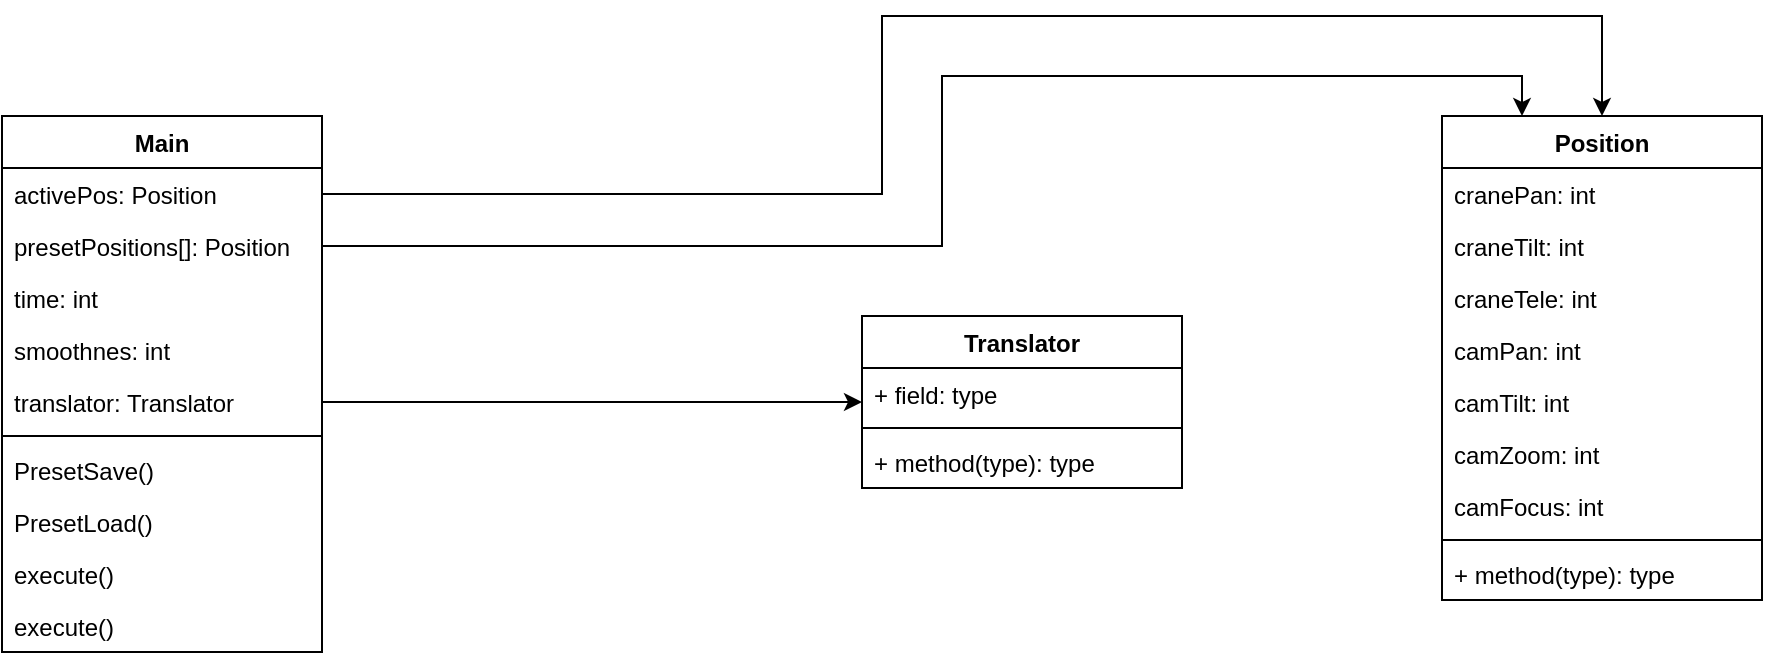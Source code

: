 <mxfile version="20.3.2" type="github">
  <diagram id="6Ul2eGUPqlu3oZChp_c1" name="Seite-1">
    <mxGraphModel dx="1422" dy="780" grid="1" gridSize="10" guides="1" tooltips="1" connect="1" arrows="1" fold="1" page="1" pageScale="1" pageWidth="1169" pageHeight="827" math="0" shadow="0">
      <root>
        <mxCell id="0" />
        <mxCell id="1" parent="0" />
        <mxCell id="Nqdhho0JalaGHN5J_PPE-13" value="Position" style="swimlane;fontStyle=1;align=center;verticalAlign=top;childLayout=stackLayout;horizontal=1;startSize=26;horizontalStack=0;resizeParent=1;resizeParentMax=0;resizeLast=0;collapsible=1;marginBottom=0;" vertex="1" parent="1">
          <mxGeometry x="760" y="80" width="160" height="242" as="geometry" />
        </mxCell>
        <mxCell id="Nqdhho0JalaGHN5J_PPE-14" value="cranePan: int" style="text;strokeColor=none;fillColor=none;align=left;verticalAlign=top;spacingLeft=4;spacingRight=4;overflow=hidden;rotatable=0;points=[[0,0.5],[1,0.5]];portConstraint=eastwest;" vertex="1" parent="Nqdhho0JalaGHN5J_PPE-13">
          <mxGeometry y="26" width="160" height="26" as="geometry" />
        </mxCell>
        <mxCell id="Nqdhho0JalaGHN5J_PPE-19" value="craneTilt: int" style="text;strokeColor=none;fillColor=none;align=left;verticalAlign=top;spacingLeft=4;spacingRight=4;overflow=hidden;rotatable=0;points=[[0,0.5],[1,0.5]];portConstraint=eastwest;" vertex="1" parent="Nqdhho0JalaGHN5J_PPE-13">
          <mxGeometry y="52" width="160" height="26" as="geometry" />
        </mxCell>
        <mxCell id="Nqdhho0JalaGHN5J_PPE-20" value="craneTele: int" style="text;strokeColor=none;fillColor=none;align=left;verticalAlign=top;spacingLeft=4;spacingRight=4;overflow=hidden;rotatable=0;points=[[0,0.5],[1,0.5]];portConstraint=eastwest;" vertex="1" parent="Nqdhho0JalaGHN5J_PPE-13">
          <mxGeometry y="78" width="160" height="26" as="geometry" />
        </mxCell>
        <mxCell id="Nqdhho0JalaGHN5J_PPE-21" value="camPan: int" style="text;strokeColor=none;fillColor=none;align=left;verticalAlign=top;spacingLeft=4;spacingRight=4;overflow=hidden;rotatable=0;points=[[0,0.5],[1,0.5]];portConstraint=eastwest;" vertex="1" parent="Nqdhho0JalaGHN5J_PPE-13">
          <mxGeometry y="104" width="160" height="26" as="geometry" />
        </mxCell>
        <mxCell id="Nqdhho0JalaGHN5J_PPE-22" value="camTilt: int" style="text;strokeColor=none;fillColor=none;align=left;verticalAlign=top;spacingLeft=4;spacingRight=4;overflow=hidden;rotatable=0;points=[[0,0.5],[1,0.5]];portConstraint=eastwest;" vertex="1" parent="Nqdhho0JalaGHN5J_PPE-13">
          <mxGeometry y="130" width="160" height="26" as="geometry" />
        </mxCell>
        <mxCell id="Nqdhho0JalaGHN5J_PPE-23" value="camZoom: int" style="text;strokeColor=none;fillColor=none;align=left;verticalAlign=top;spacingLeft=4;spacingRight=4;overflow=hidden;rotatable=0;points=[[0,0.5],[1,0.5]];portConstraint=eastwest;" vertex="1" parent="Nqdhho0JalaGHN5J_PPE-13">
          <mxGeometry y="156" width="160" height="26" as="geometry" />
        </mxCell>
        <mxCell id="Nqdhho0JalaGHN5J_PPE-24" value="camFocus: int" style="text;strokeColor=none;fillColor=none;align=left;verticalAlign=top;spacingLeft=4;spacingRight=4;overflow=hidden;rotatable=0;points=[[0,0.5],[1,0.5]];portConstraint=eastwest;" vertex="1" parent="Nqdhho0JalaGHN5J_PPE-13">
          <mxGeometry y="182" width="160" height="26" as="geometry" />
        </mxCell>
        <mxCell id="Nqdhho0JalaGHN5J_PPE-15" value="" style="line;strokeWidth=1;fillColor=none;align=left;verticalAlign=middle;spacingTop=-1;spacingLeft=3;spacingRight=3;rotatable=0;labelPosition=right;points=[];portConstraint=eastwest;strokeColor=inherit;" vertex="1" parent="Nqdhho0JalaGHN5J_PPE-13">
          <mxGeometry y="208" width="160" height="8" as="geometry" />
        </mxCell>
        <mxCell id="Nqdhho0JalaGHN5J_PPE-16" value="+ method(type): type" style="text;strokeColor=none;fillColor=none;align=left;verticalAlign=top;spacingLeft=4;spacingRight=4;overflow=hidden;rotatable=0;points=[[0,0.5],[1,0.5]];portConstraint=eastwest;" vertex="1" parent="Nqdhho0JalaGHN5J_PPE-13">
          <mxGeometry y="216" width="160" height="26" as="geometry" />
        </mxCell>
        <mxCell id="Nqdhho0JalaGHN5J_PPE-27" value="Main" style="swimlane;fontStyle=1;align=center;verticalAlign=top;childLayout=stackLayout;horizontal=1;startSize=26;horizontalStack=0;resizeParent=1;resizeParentMax=0;resizeLast=0;collapsible=1;marginBottom=0;" vertex="1" parent="1">
          <mxGeometry x="40" y="80" width="160" height="268" as="geometry" />
        </mxCell>
        <mxCell id="Nqdhho0JalaGHN5J_PPE-28" value="activePos: Position" style="text;strokeColor=none;fillColor=none;align=left;verticalAlign=top;spacingLeft=4;spacingRight=4;overflow=hidden;rotatable=0;points=[[0,0.5],[1,0.5]];portConstraint=eastwest;" vertex="1" parent="Nqdhho0JalaGHN5J_PPE-27">
          <mxGeometry y="26" width="160" height="26" as="geometry" />
        </mxCell>
        <mxCell id="Nqdhho0JalaGHN5J_PPE-33" value="presetPositions[]: Position" style="text;strokeColor=none;fillColor=none;align=left;verticalAlign=top;spacingLeft=4;spacingRight=4;overflow=hidden;rotatable=0;points=[[0,0.5],[1,0.5]];portConstraint=eastwest;" vertex="1" parent="Nqdhho0JalaGHN5J_PPE-27">
          <mxGeometry y="52" width="160" height="26" as="geometry" />
        </mxCell>
        <mxCell id="Nqdhho0JalaGHN5J_PPE-35" value="time: int" style="text;strokeColor=none;fillColor=none;align=left;verticalAlign=top;spacingLeft=4;spacingRight=4;overflow=hidden;rotatable=0;points=[[0,0.5],[1,0.5]];portConstraint=eastwest;" vertex="1" parent="Nqdhho0JalaGHN5J_PPE-27">
          <mxGeometry y="78" width="160" height="26" as="geometry" />
        </mxCell>
        <mxCell id="Nqdhho0JalaGHN5J_PPE-36" value="smoothnes: int" style="text;strokeColor=none;fillColor=none;align=left;verticalAlign=top;spacingLeft=4;spacingRight=4;overflow=hidden;rotatable=0;points=[[0,0.5],[1,0.5]];portConstraint=eastwest;" vertex="1" parent="Nqdhho0JalaGHN5J_PPE-27">
          <mxGeometry y="104" width="160" height="26" as="geometry" />
        </mxCell>
        <mxCell id="Nqdhho0JalaGHN5J_PPE-44" value="translator: Translator" style="text;strokeColor=none;fillColor=none;align=left;verticalAlign=top;spacingLeft=4;spacingRight=4;overflow=hidden;rotatable=0;points=[[0,0.5],[1,0.5]];portConstraint=eastwest;" vertex="1" parent="Nqdhho0JalaGHN5J_PPE-27">
          <mxGeometry y="130" width="160" height="26" as="geometry" />
        </mxCell>
        <mxCell id="Nqdhho0JalaGHN5J_PPE-29" value="" style="line;strokeWidth=1;fillColor=none;align=left;verticalAlign=middle;spacingTop=-1;spacingLeft=3;spacingRight=3;rotatable=0;labelPosition=right;points=[];portConstraint=eastwest;strokeColor=inherit;" vertex="1" parent="Nqdhho0JalaGHN5J_PPE-27">
          <mxGeometry y="156" width="160" height="8" as="geometry" />
        </mxCell>
        <mxCell id="Nqdhho0JalaGHN5J_PPE-30" value="PresetSave()" style="text;strokeColor=none;fillColor=none;align=left;verticalAlign=top;spacingLeft=4;spacingRight=4;overflow=hidden;rotatable=0;points=[[0,0.5],[1,0.5]];portConstraint=eastwest;" vertex="1" parent="Nqdhho0JalaGHN5J_PPE-27">
          <mxGeometry y="164" width="160" height="26" as="geometry" />
        </mxCell>
        <mxCell id="Nqdhho0JalaGHN5J_PPE-34" value="PresetLoad()" style="text;strokeColor=none;fillColor=none;align=left;verticalAlign=top;spacingLeft=4;spacingRight=4;overflow=hidden;rotatable=0;points=[[0,0.5],[1,0.5]];portConstraint=eastwest;" vertex="1" parent="Nqdhho0JalaGHN5J_PPE-27">
          <mxGeometry y="190" width="160" height="26" as="geometry" />
        </mxCell>
        <mxCell id="Nqdhho0JalaGHN5J_PPE-37" value="execute()" style="text;strokeColor=none;fillColor=none;align=left;verticalAlign=top;spacingLeft=4;spacingRight=4;overflow=hidden;rotatable=0;points=[[0,0.5],[1,0.5]];portConstraint=eastwest;" vertex="1" parent="Nqdhho0JalaGHN5J_PPE-27">
          <mxGeometry y="216" width="160" height="26" as="geometry" />
        </mxCell>
        <mxCell id="Nqdhho0JalaGHN5J_PPE-48" value="execute()" style="text;strokeColor=none;fillColor=none;align=left;verticalAlign=top;spacingLeft=4;spacingRight=4;overflow=hidden;rotatable=0;points=[[0,0.5],[1,0.5]];portConstraint=eastwest;" vertex="1" parent="Nqdhho0JalaGHN5J_PPE-27">
          <mxGeometry y="242" width="160" height="26" as="geometry" />
        </mxCell>
        <mxCell id="Nqdhho0JalaGHN5J_PPE-38" style="edgeStyle=orthogonalEdgeStyle;rounded=0;orthogonalLoop=1;jettySize=auto;html=1;entryX=0.5;entryY=0;entryDx=0;entryDy=0;" edge="1" parent="1" source="Nqdhho0JalaGHN5J_PPE-28" target="Nqdhho0JalaGHN5J_PPE-13">
          <mxGeometry relative="1" as="geometry">
            <Array as="points">
              <mxPoint x="480" y="119" />
              <mxPoint x="480" y="30" />
              <mxPoint x="840" y="30" />
            </Array>
          </mxGeometry>
        </mxCell>
        <mxCell id="Nqdhho0JalaGHN5J_PPE-39" style="edgeStyle=orthogonalEdgeStyle;rounded=0;orthogonalLoop=1;jettySize=auto;html=1;entryX=0.25;entryY=0;entryDx=0;entryDy=0;" edge="1" parent="1" source="Nqdhho0JalaGHN5J_PPE-33" target="Nqdhho0JalaGHN5J_PPE-13">
          <mxGeometry relative="1" as="geometry">
            <Array as="points">
              <mxPoint x="510" y="145" />
              <mxPoint x="510" y="60" />
              <mxPoint x="800" y="60" />
            </Array>
          </mxGeometry>
        </mxCell>
        <mxCell id="Nqdhho0JalaGHN5J_PPE-40" value="Translator" style="swimlane;fontStyle=1;align=center;verticalAlign=top;childLayout=stackLayout;horizontal=1;startSize=26;horizontalStack=0;resizeParent=1;resizeParentMax=0;resizeLast=0;collapsible=1;marginBottom=0;" vertex="1" parent="1">
          <mxGeometry x="470" y="180" width="160" height="86" as="geometry" />
        </mxCell>
        <mxCell id="Nqdhho0JalaGHN5J_PPE-41" value="+ field: type" style="text;strokeColor=none;fillColor=none;align=left;verticalAlign=top;spacingLeft=4;spacingRight=4;overflow=hidden;rotatable=0;points=[[0,0.5],[1,0.5]];portConstraint=eastwest;" vertex="1" parent="Nqdhho0JalaGHN5J_PPE-40">
          <mxGeometry y="26" width="160" height="26" as="geometry" />
        </mxCell>
        <mxCell id="Nqdhho0JalaGHN5J_PPE-42" value="" style="line;strokeWidth=1;fillColor=none;align=left;verticalAlign=middle;spacingTop=-1;spacingLeft=3;spacingRight=3;rotatable=0;labelPosition=right;points=[];portConstraint=eastwest;strokeColor=inherit;" vertex="1" parent="Nqdhho0JalaGHN5J_PPE-40">
          <mxGeometry y="52" width="160" height="8" as="geometry" />
        </mxCell>
        <mxCell id="Nqdhho0JalaGHN5J_PPE-43" value="+ method(type): type" style="text;strokeColor=none;fillColor=none;align=left;verticalAlign=top;spacingLeft=4;spacingRight=4;overflow=hidden;rotatable=0;points=[[0,0.5],[1,0.5]];portConstraint=eastwest;" vertex="1" parent="Nqdhho0JalaGHN5J_PPE-40">
          <mxGeometry y="60" width="160" height="26" as="geometry" />
        </mxCell>
        <mxCell id="Nqdhho0JalaGHN5J_PPE-45" style="edgeStyle=orthogonalEdgeStyle;rounded=0;orthogonalLoop=1;jettySize=auto;html=1;" edge="1" parent="1" source="Nqdhho0JalaGHN5J_PPE-44" target="Nqdhho0JalaGHN5J_PPE-40">
          <mxGeometry relative="1" as="geometry" />
        </mxCell>
      </root>
    </mxGraphModel>
  </diagram>
</mxfile>
